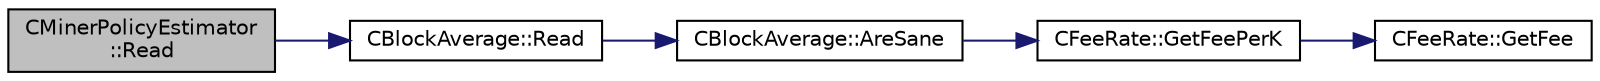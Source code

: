 digraph "CMinerPolicyEstimator::Read"
{
  edge [fontname="Helvetica",fontsize="10",labelfontname="Helvetica",labelfontsize="10"];
  node [fontname="Helvetica",fontsize="10",shape=record];
  rankdir="LR";
  Node85 [label="CMinerPolicyEstimator\l::Read",height=0.2,width=0.4,color="black", fillcolor="grey75", style="filled", fontcolor="black"];
  Node85 -> Node86 [color="midnightblue",fontsize="10",style="solid",fontname="Helvetica"];
  Node86 [label="CBlockAverage::Read",height=0.2,width=0.4,color="black", fillcolor="white", style="filled",URL="$class_c_block_average.html#aac4081eec4bf68d7d3a07521ea953489"];
  Node86 -> Node87 [color="midnightblue",fontsize="10",style="solid",fontname="Helvetica"];
  Node87 [label="CBlockAverage::AreSane",height=0.2,width=0.4,color="black", fillcolor="white", style="filled",URL="$class_c_block_average.html#a31ed22222a49a95787f9791f212ec521",tooltip="Used as belt-and-suspenders check when reading to detect file corruption. "];
  Node87 -> Node88 [color="midnightblue",fontsize="10",style="solid",fontname="Helvetica"];
  Node88 [label="CFeeRate::GetFeePerK",height=0.2,width=0.4,color="black", fillcolor="white", style="filled",URL="$class_c_fee_rate.html#ac772be79983433d442d6b871d2fb6e11"];
  Node88 -> Node89 [color="midnightblue",fontsize="10",style="solid",fontname="Helvetica"];
  Node89 [label="CFeeRate::GetFee",height=0.2,width=0.4,color="black", fillcolor="white", style="filled",URL="$class_c_fee_rate.html#a6a3aef64120ef51ac921318282404b0e"];
}
